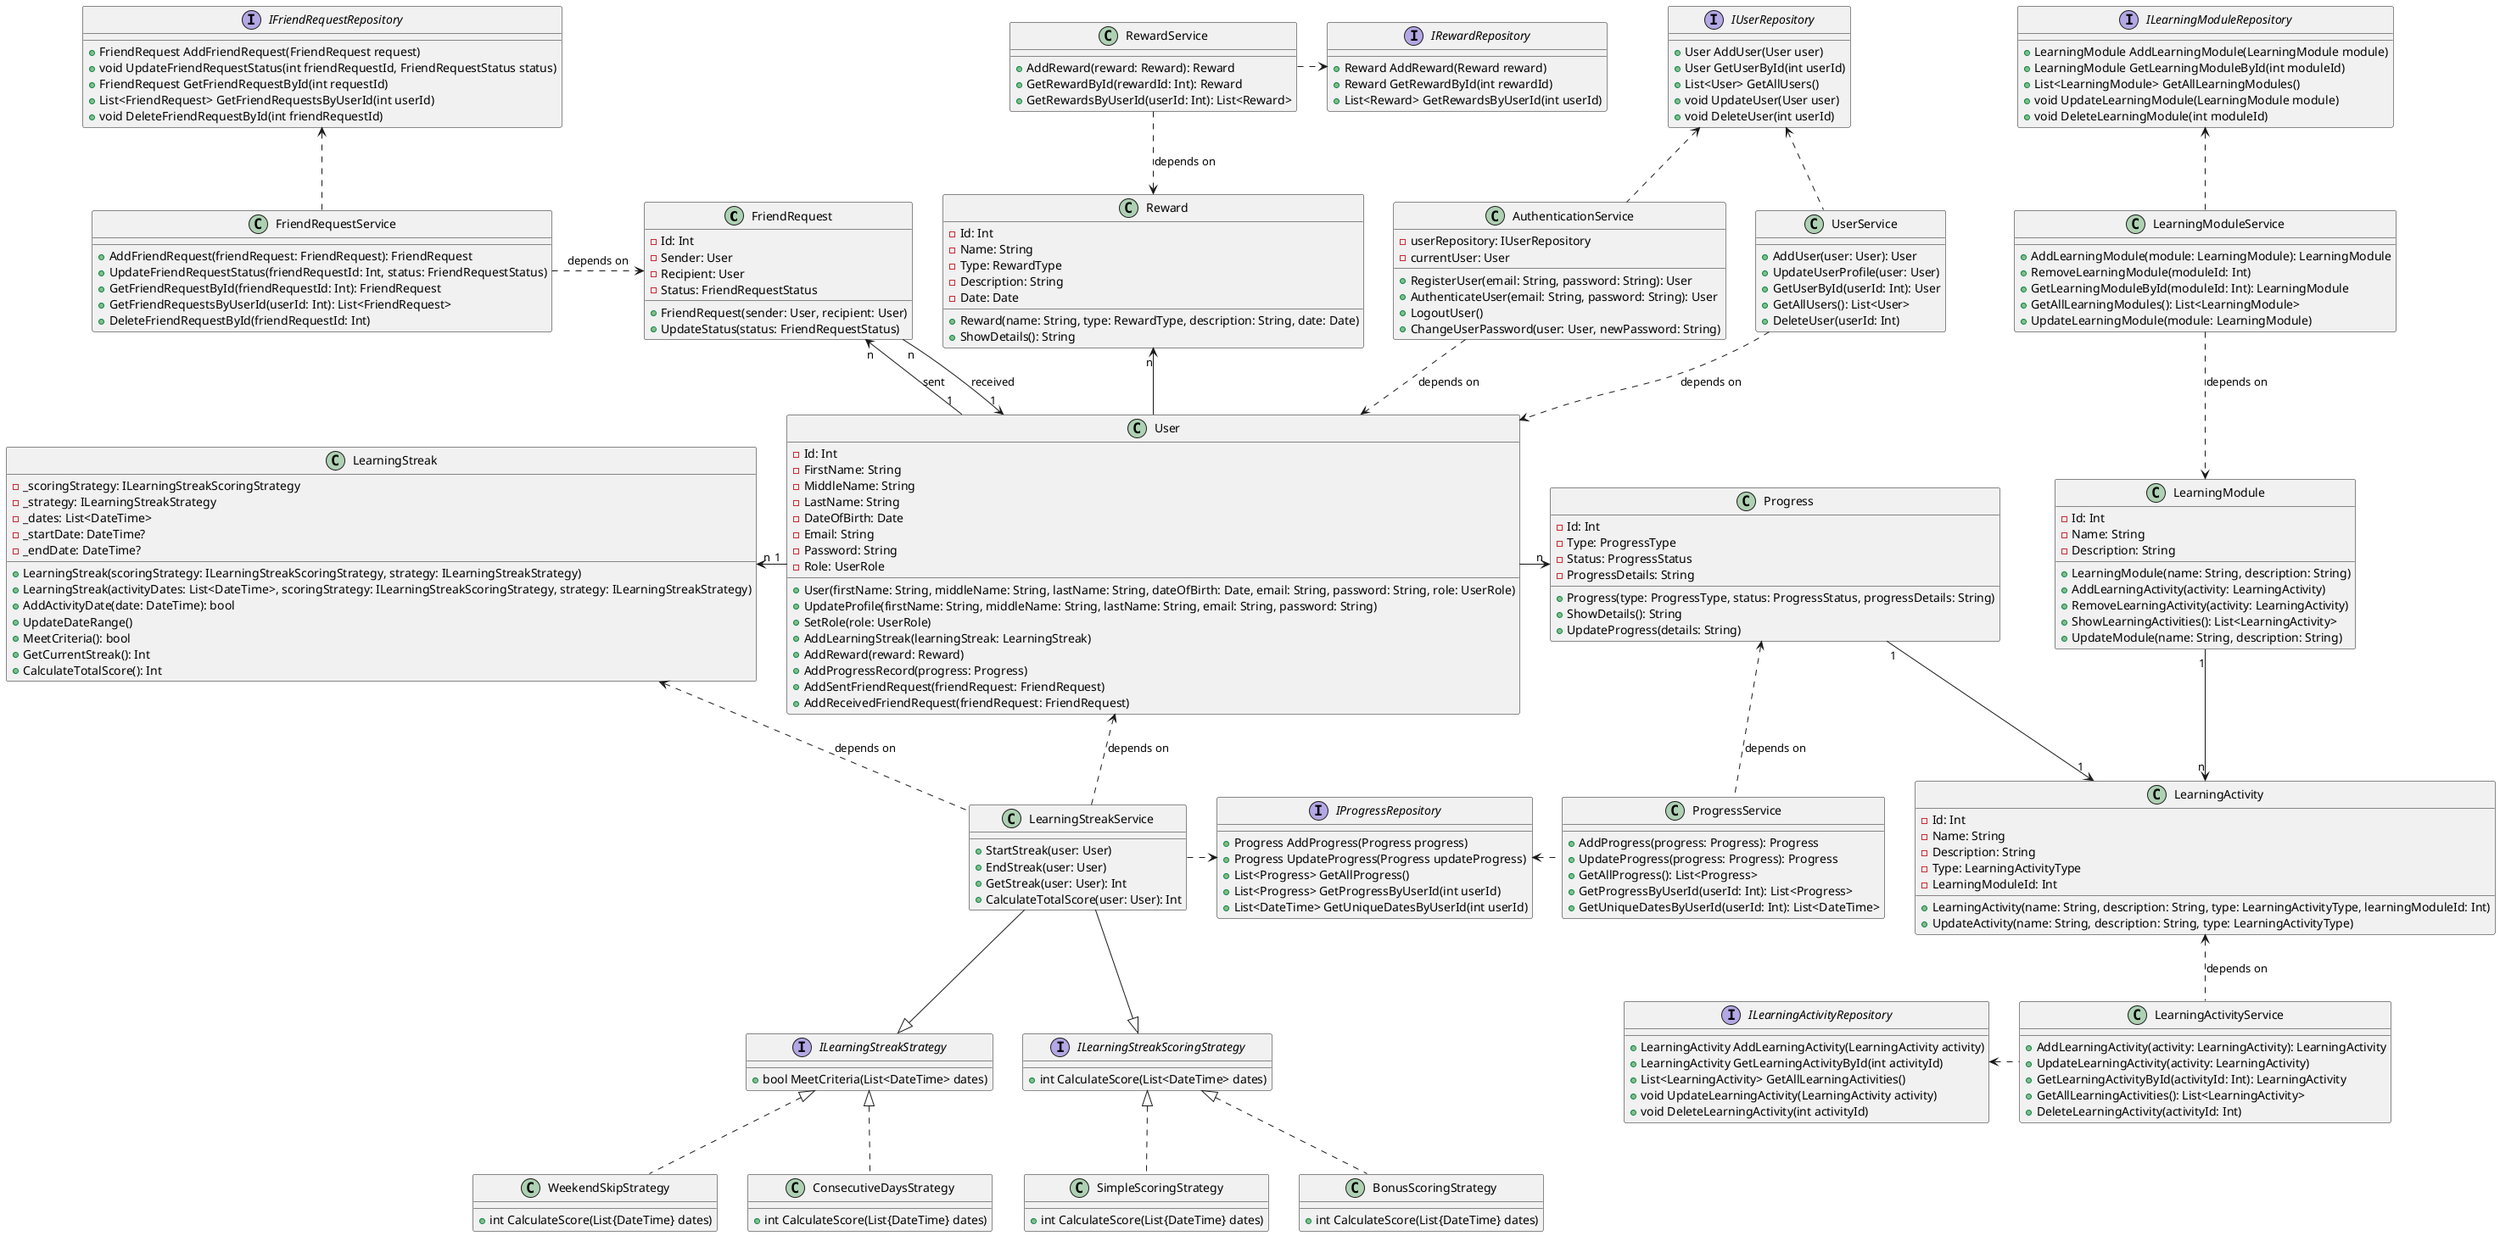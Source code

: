 @startuml

class FriendRequest {
    - Id: Int
    - Sender: User
    - Recipient: User
    - Status: FriendRequestStatus
    +FriendRequest(sender: User, recipient: User)
    +UpdateStatus(status: FriendRequestStatus)
}

class LearningActivity {
    - Id: Int
    - Name: String
    - Description: String
    - Type: LearningActivityType
    - LearningModuleId: Int
    +LearningActivity(name: String, description: String, type: LearningActivityType, learningModuleId: Int)
    +UpdateActivity(name: String, description: String, type: LearningActivityType)
}

class LearningModule {
    - Id: Int
    - Name: String
    - Description: String
    +LearningModule(name: String, description: String)
    +AddLearningActivity(activity: LearningActivity)
    +RemoveLearningActivity(activity: LearningActivity)
    +ShowLearningActivities(): List<LearningActivity>
    +UpdateModule(name: String, description: String)
}

class Progress {
    - Id: Int
    - Type: ProgressType
    - Status: ProgressStatus
    - ProgressDetails: String
    +Progress(type: ProgressType, status: ProgressStatus, progressDetails: String)
    +ShowDetails(): String
    +UpdateProgress(details: String)
}

class Reward {
    - Id: Int
    - Name: String
    - Type: RewardType
    - Description: String
    - Date: Date
    +Reward(name: String, type: RewardType, description: String, date: Date)
    +ShowDetails(): String
}

class User {
    - Id: Int
    - FirstName: String
    - MiddleName: String
    - LastName: String
    - DateOfBirth: Date
    - Email: String
    - Password: String
    - Role: UserRole
    +User(firstName: String, middleName: String, lastName: String, dateOfBirth: Date, email: String, password: String, role: UserRole)
    +UpdateProfile(firstName: String, middleName: String, lastName: String, email: String, password: String)
    +SetRole(role: UserRole)
    +AddLearningStreak(learningStreak: LearningStreak)
    +AddReward(reward: Reward)
    +AddProgressRecord(progress: Progress)
    +AddSentFriendRequest(friendRequest: FriendRequest)
    +AddReceivedFriendRequest(friendRequest: FriendRequest)
}

class LearningStreak {
    - _scoringStrategy: ILearningStreakScoringStrategy
    - _strategy: ILearningStreakStrategy
    - _dates: List<DateTime>
    - _startDate: DateTime?
    - _endDate: DateTime?
    +LearningStreak(scoringStrategy: ILearningStreakScoringStrategy, strategy: ILearningStreakStrategy)
    +LearningStreak(activityDates: List<DateTime>, scoringStrategy: ILearningStreakScoringStrategy, strategy: ILearningStreakStrategy)
    +AddActivityDate(date: DateTime): bool
    +UpdateDateRange()
    +MeetCriteria(): bool
    +GetCurrentStreak(): Int
    +CalculateTotalScore(): Int
}

class RewardService {
    + AddReward(reward: Reward): Reward
    + GetRewardById(rewardId: Int): Reward
    + GetRewardsByUserId(userId: Int): List<Reward>
}

class FriendRequestService {
    + AddFriendRequest(friendRequest: FriendRequest): FriendRequest
    + UpdateFriendRequestStatus(friendRequestId: Int, status: FriendRequestStatus)
    + GetFriendRequestById(friendRequestId: Int): FriendRequest
    + GetFriendRequestsByUserId(userId: Int): List<FriendRequest>
    + DeleteFriendRequestById(friendRequestId: Int)
}

class ProgressService {
    + AddProgress(progress: Progress): Progress
    + UpdateProgress(progress: Progress): Progress
    + GetAllProgress(): List<Progress>
    + GetProgressByUserId(userId: Int): List<Progress>
    + GetUniqueDatesByUserId(userId: Int): List<DateTime>
}

class LearningActivityService {
    + AddLearningActivity(activity: LearningActivity): LearningActivity
    + UpdateLearningActivity(activity: LearningActivity)
    + GetLearningActivityById(activityId: Int): LearningActivity
    + GetAllLearningActivities(): List<LearningActivity>
    + DeleteLearningActivity(activityId: Int)
}

class UserService {
    + AddUser(user: User): User
    + UpdateUserProfile(user: User)
    + GetUserById(userId: Int): User
    + GetAllUsers(): List<User>
    + DeleteUser(userId: Int)
}

class LearningStreakService {
    + StartStreak(user: User)
    + EndStreak(user: User)
    + GetStreak(user: User): Int
    + CalculateTotalScore(user: User): Int
}

class LearningModuleService {
    + AddLearningModule(module: LearningModule): LearningModule
    + RemoveLearningModule(moduleId: Int)
    + GetLearningModuleById(moduleId: Int): LearningModule
    + GetAllLearningModules(): List<LearningModule>
    + UpdateLearningModule(module: LearningModule)
}

class AuthenticationService {
    - userRepository: IUserRepository
    - currentUser: User
    + RegisterUser(email: String, password: String): User
    + AuthenticateUser(email: String, password: String): User
    + LogoutUser()
    + ChangeUserPassword(user: User, newPassword: String)
}

interface IUserRepository {
    + User AddUser(User user)
    + User GetUserById(int userId)
    + List<User> GetAllUsers()
    + void UpdateUser(User user)
    + void DeleteUser(int userId)
}

interface ILearningActivityRepository {
    + LearningActivity AddLearningActivity(LearningActivity activity)
    + LearningActivity GetLearningActivityById(int activityId)
    + List<LearningActivity> GetAllLearningActivities()
    + void UpdateLearningActivity(LearningActivity activity)
    + void DeleteLearningActivity(int activityId)
}

interface ILearningModuleRepository {
    + LearningModule AddLearningModule(LearningModule module)
    + LearningModule GetLearningModuleById(int moduleId)
    + List<LearningModule> GetAllLearningModules()
    + void UpdateLearningModule(LearningModule module)
    + void DeleteLearningModule(int moduleId)
}

interface IProgressRepository {
    + Progress AddProgress(Progress progress)
    + Progress UpdateProgress(Progress updateProgress)
    + List<Progress> GetAllProgress()
    + List<Progress> GetProgressByUserId(int userId)
    + List<DateTime> GetUniqueDatesByUserId(int userId)
}

interface IFriendRequestRepository {
    + FriendRequest AddFriendRequest(FriendRequest request)
    + void UpdateFriendRequestStatus(int friendRequestId, FriendRequestStatus status)
    + FriendRequest GetFriendRequestById(int requestId)
    + List<FriendRequest> GetFriendRequestsByUserId(int userId)
    + void DeleteFriendRequestById(int friendRequestId)
}

interface IRewardRepository {
    + Reward AddReward(Reward reward)
    + Reward GetRewardById(int rewardId)
    + List<Reward> GetRewardsByUserId(int userId)
}

interface ILearningStreakScoringStrategy {
    + int CalculateScore(List<DateTime> dates)
}

interface ILearningStreakStrategy {
    + bool MeetCriteria(List<DateTime> dates)
}

class WeekendSkipStrategy {
    + int CalculateScore(List{DateTime} dates)
}

class ConsecutiveDaysStrategy {
    + int CalculateScore(List{DateTime} dates)
}

class SimpleScoringStrategy {
    + int CalculateScore(List{DateTime} dates)
}

class BonusScoringStrategy {
    + int CalculateScore(List{DateTime} dates)
}

User -up-> "n" Reward
User -right-> "n" Progress
User "1" -left-> "n" LearningStreak
User "1" -up-> "n" FriendRequest : sent
User "1" <-up- "n" FriendRequest : received

Progress "1" --> "1" LearningActivity
LearningModule "1" --> "n" LearningActivity

LearningModuleService ..> LearningModule : depends on
LearningActivityService .up.> LearningActivity : depends on
ProgressService .up.> Progress : depends on
RewardService .down.> Reward : depends on
UserService .down.> User : depends on
FriendRequestService .right.> FriendRequest : depends on
AuthenticationService ..> User : depends on
LearningStreakService .up.> User : depends on
LearningStreakService .up.> LearningStreak : depends on

AuthenticationService .up.> IUserRepository
LearningActivityService .left.> ILearningActivityRepository
LearningModuleService .up.> ILearningModuleRepository
ProgressService .left.> IProgressRepository
UserService .up.> IUserRepository
FriendRequestService .up.> IFriendRequestRepository
RewardService .right.> IRewardRepository
LearningStreakService .right.> IProgressRepository

LearningStreakService -down-|> ILearningStreakScoringStrategy
LearningStreakService -down-|> ILearningStreakStrategy
WeekendSkipStrategy -up.|> ILearningStreakStrategy
ConsecutiveDaysStrategy -up.|> ILearningStreakStrategy
SimpleScoringStrategy -up.|> ILearningStreakScoringStrategy
BonusScoringStrategy -up.|> ILearningStreakScoringStrategy

@enduml
